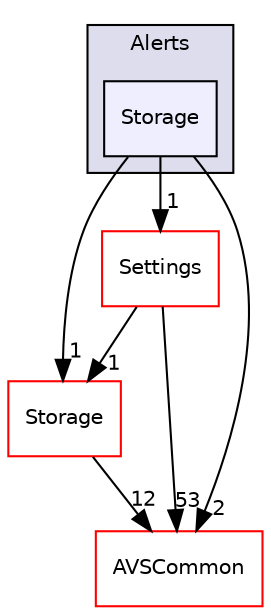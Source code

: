 digraph "/home/ANT.AMAZON.COM/womw/workplace/1.19_release/doxy/avs-device-sdk/CapabilityAgents/Alerts/include/Alerts/Storage" {
  compound=true
  node [ fontsize="10", fontname="Helvetica"];
  edge [ labelfontsize="10", labelfontname="Helvetica"];
  subgraph clusterdir_0756d7cbdb43a6da05839251aad86022 {
    graph [ bgcolor="#ddddee", pencolor="black", label="Alerts" fontname="Helvetica", fontsize="10", URL="dir_0756d7cbdb43a6da05839251aad86022.html"]
  dir_3a838cdc91a18df9ded334d2455473ab [shape=box, label="Storage", style="filled", fillcolor="#eeeeff", pencolor="black", URL="dir_3a838cdc91a18df9ded334d2455473ab.html"];
  }
  dir_d29c5f5a2915d6c5388c9daae4f109c7 [shape=box label="Storage" fillcolor="white" style="filled" color="red" URL="dir_d29c5f5a2915d6c5388c9daae4f109c7.html"];
  dir_8ae0dd75af039a94f4269584fb8eef13 [shape=box label="Settings" fillcolor="white" style="filled" color="red" URL="dir_8ae0dd75af039a94f4269584fb8eef13.html"];
  dir_13e65effb2bde530b17b3d5eefcd0266 [shape=box label="AVSCommon" fillcolor="white" style="filled" color="red" URL="dir_13e65effb2bde530b17b3d5eefcd0266.html"];
  dir_d29c5f5a2915d6c5388c9daae4f109c7->dir_13e65effb2bde530b17b3d5eefcd0266 [headlabel="12", labeldistance=1.5 headhref="dir_000394_000017.html"];
  dir_8ae0dd75af039a94f4269584fb8eef13->dir_d29c5f5a2915d6c5388c9daae4f109c7 [headlabel="1", labeldistance=1.5 headhref="dir_000375_000394.html"];
  dir_8ae0dd75af039a94f4269584fb8eef13->dir_13e65effb2bde530b17b3d5eefcd0266 [headlabel="53", labeldistance=1.5 headhref="dir_000375_000017.html"];
  dir_3a838cdc91a18df9ded334d2455473ab->dir_d29c5f5a2915d6c5388c9daae4f109c7 [headlabel="1", labeldistance=1.5 headhref="dir_000176_000394.html"];
  dir_3a838cdc91a18df9ded334d2455473ab->dir_8ae0dd75af039a94f4269584fb8eef13 [headlabel="1", labeldistance=1.5 headhref="dir_000176_000375.html"];
  dir_3a838cdc91a18df9ded334d2455473ab->dir_13e65effb2bde530b17b3d5eefcd0266 [headlabel="2", labeldistance=1.5 headhref="dir_000176_000017.html"];
}
